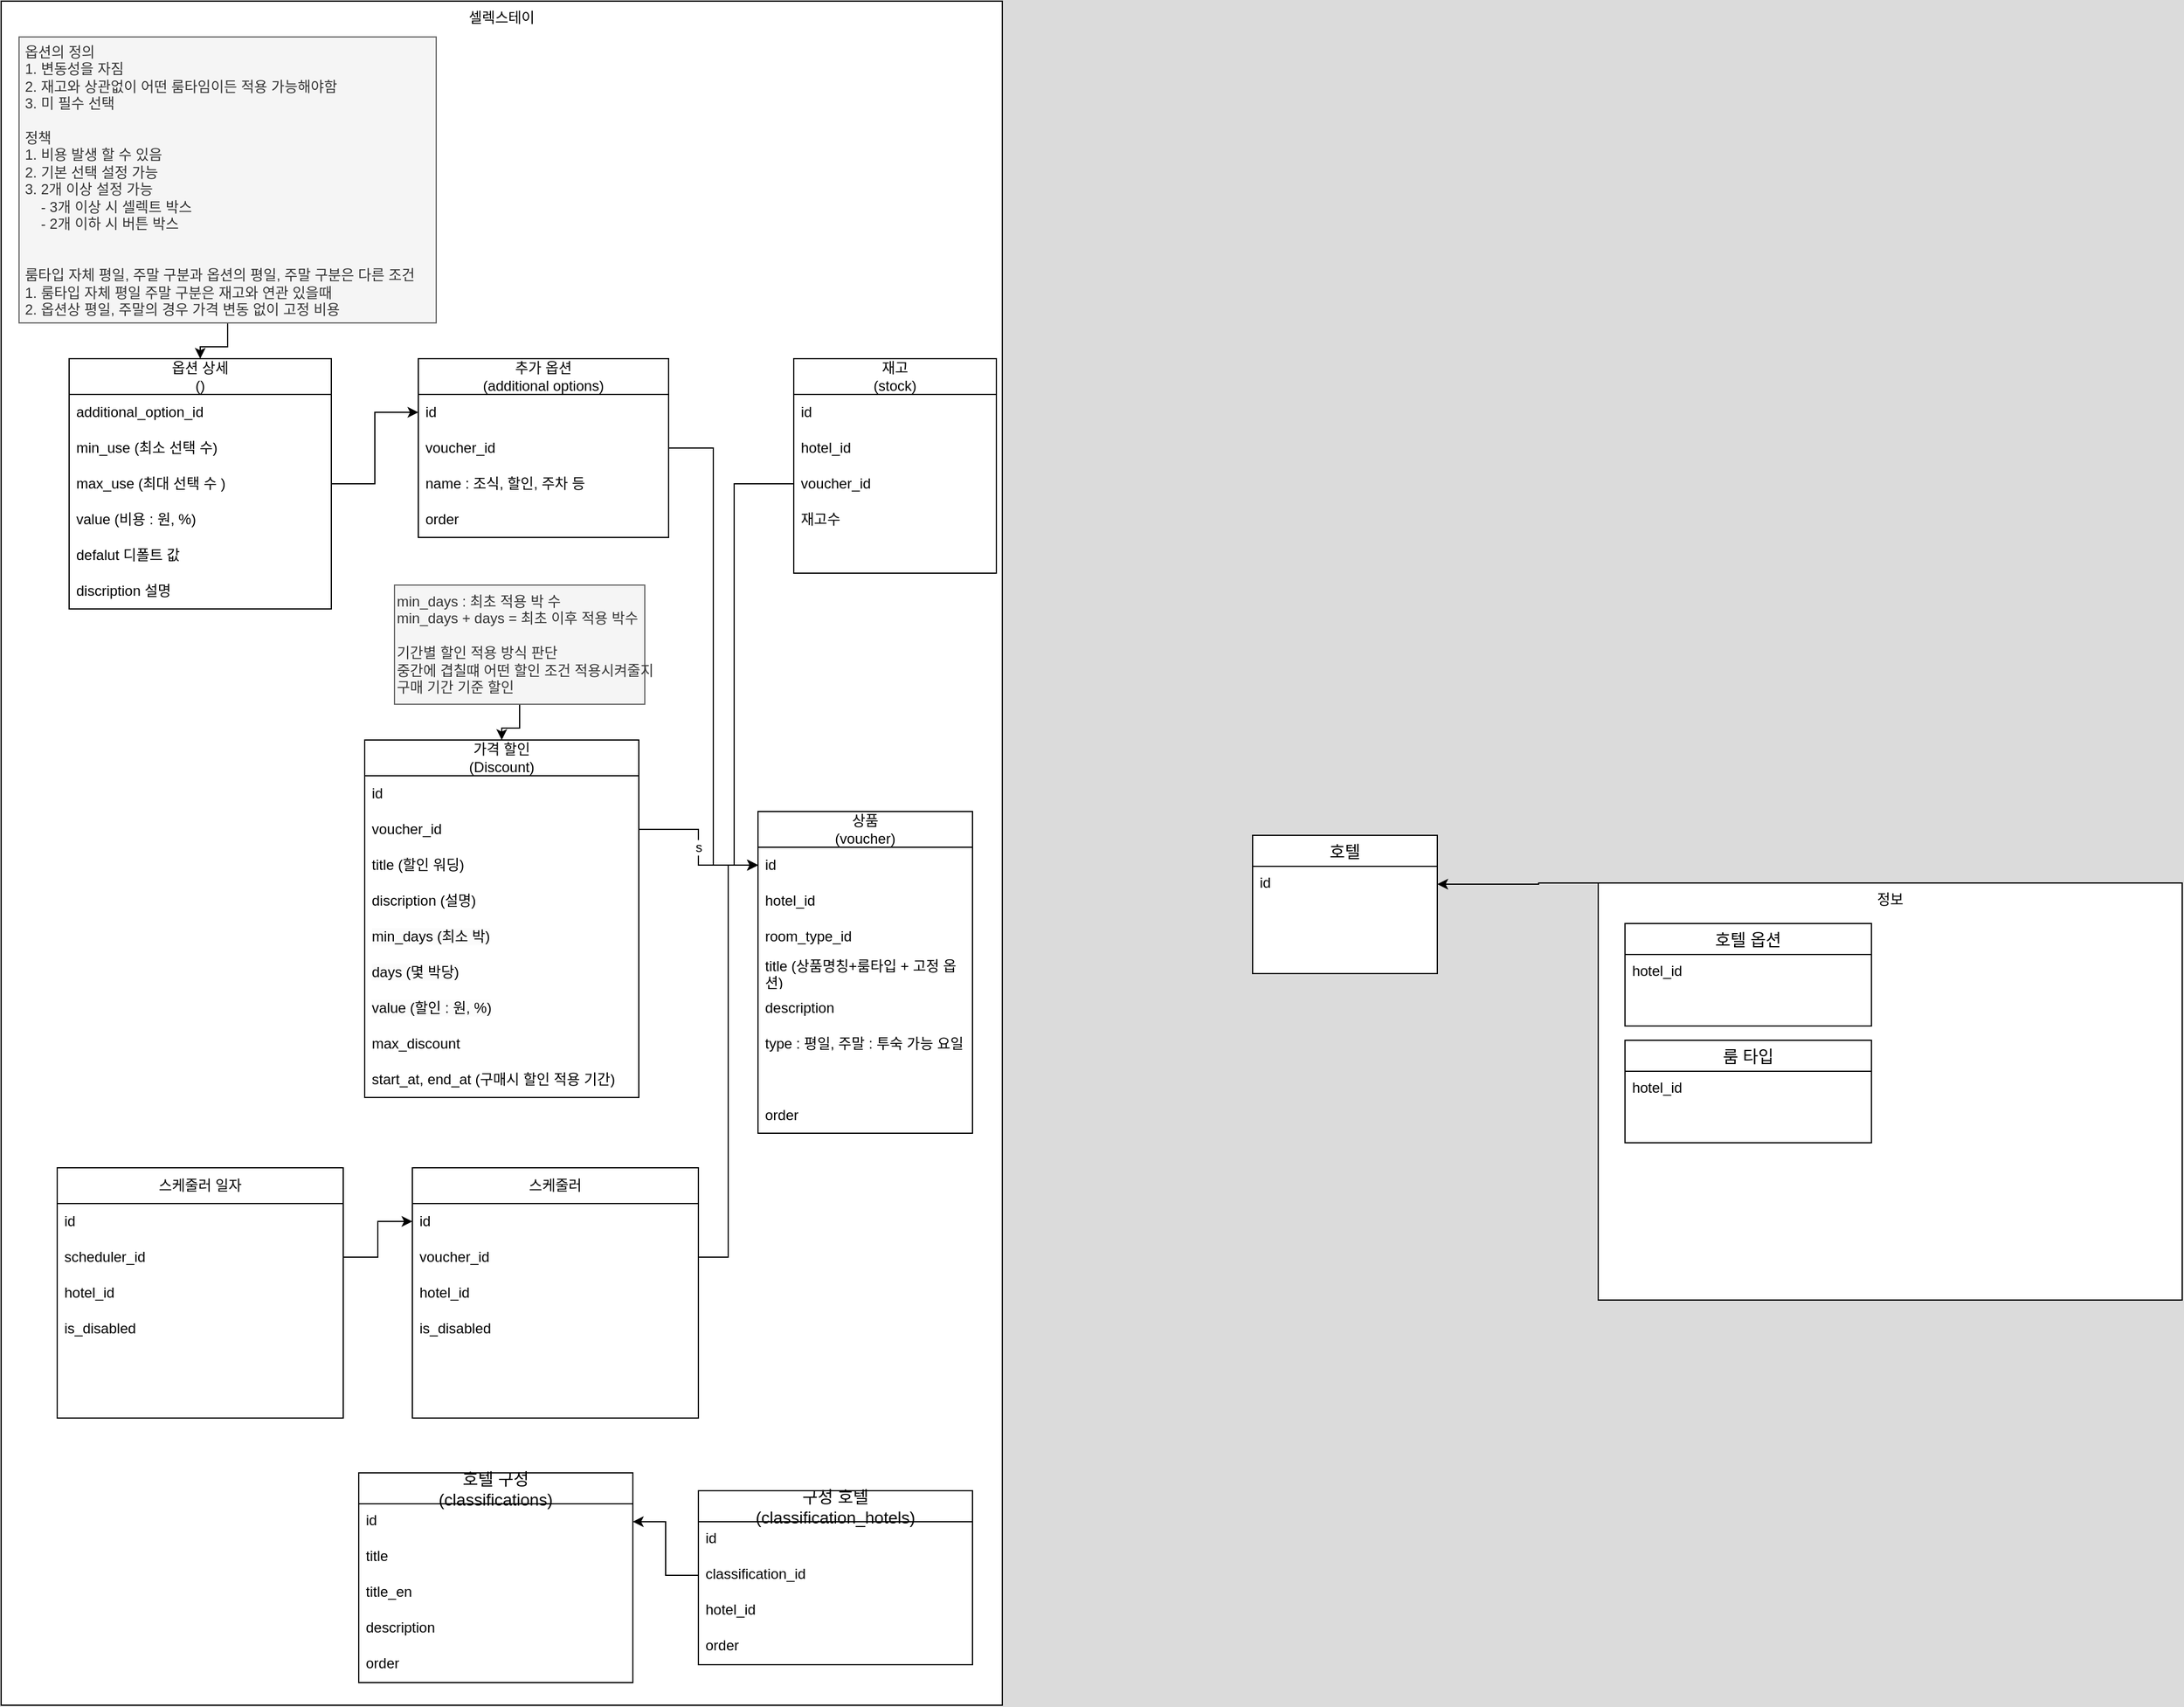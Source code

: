 <mxfile version="21.6.8" type="github">
  <diagram name="페이지-1" id="y-S1PTLIUPCFTGaCikYn">
    <mxGraphModel dx="1614" dy="1855" grid="1" gridSize="10" guides="1" tooltips="1" connect="1" arrows="1" fold="1" page="1" pageScale="1" pageWidth="827" pageHeight="1169" background="#DBDBDB" math="0" shadow="0">
      <root>
        <mxCell id="0" />
        <mxCell id="1" parent="0" />
        <mxCell id="qrLeTjBu-Ae9pymuF5rT-1" value="셀렉스테이" style="rounded=0;whiteSpace=wrap;html=1;verticalAlign=top;" parent="1" vertex="1">
          <mxGeometry x="-580" y="-350" width="840" height="1430" as="geometry" />
        </mxCell>
        <mxCell id="qrLeTjBu-Ae9pymuF5rT-2" value="호텔" style="swimlane;fontStyle=0;childLayout=stackLayout;horizontal=1;startSize=26;horizontalStack=0;resizeParent=1;resizeParentMax=0;resizeLast=0;collapsible=1;marginBottom=0;align=center;fontSize=14;flipH=1;rounded=0;swimlaneFillColor=default;" parent="1" vertex="1">
          <mxGeometry x="470" y="350" width="155" height="116" as="geometry" />
        </mxCell>
        <mxCell id="qrLeTjBu-Ae9pymuF5rT-3" value="id" style="text;strokeColor=none;fillColor=none;spacingLeft=4;spacingRight=4;overflow=hidden;rotatable=0;points=[[0,0.5],[1,0.5]];portConstraint=eastwest;fontSize=12;" parent="qrLeTjBu-Ae9pymuF5rT-2" vertex="1">
          <mxGeometry y="26" width="155" height="30" as="geometry" />
        </mxCell>
        <mxCell id="qrLeTjBu-Ae9pymuF5rT-4" style="text;strokeColor=none;fillColor=none;spacingLeft=4;spacingRight=4;overflow=hidden;rotatable=0;points=[[0,0.5],[1,0.5]];portConstraint=eastwest;fontSize=12;" parent="qrLeTjBu-Ae9pymuF5rT-2" vertex="1">
          <mxGeometry y="56" width="155" height="30" as="geometry" />
        </mxCell>
        <mxCell id="qrLeTjBu-Ae9pymuF5rT-5" style="text;strokeColor=none;fillColor=none;spacingLeft=4;spacingRight=4;overflow=hidden;rotatable=0;points=[[0,0.5],[1,0.5]];portConstraint=eastwest;fontSize=12;" parent="qrLeTjBu-Ae9pymuF5rT-2" vertex="1">
          <mxGeometry y="86" width="155" height="30" as="geometry" />
        </mxCell>
        <mxCell id="qrLeTjBu-Ae9pymuF5rT-15" value="호텔 구성&#xa;(classifications)" style="swimlane;fontStyle=0;childLayout=stackLayout;horizontal=1;startSize=26;horizontalStack=0;resizeParent=1;resizeParentMax=0;resizeLast=0;collapsible=1;marginBottom=0;align=center;fontSize=14;" parent="1" vertex="1">
          <mxGeometry x="-280" y="885" width="230" height="176" as="geometry">
            <mxRectangle x="-110" y="350" width="200" height="30" as="alternateBounds" />
          </mxGeometry>
        </mxCell>
        <mxCell id="qrLeTjBu-Ae9pymuF5rT-16" value="id" style="text;strokeColor=none;fillColor=none;spacingLeft=4;spacingRight=4;overflow=hidden;rotatable=0;points=[[0,0.5],[1,0.5]];portConstraint=eastwest;fontSize=12;" parent="qrLeTjBu-Ae9pymuF5rT-15" vertex="1">
          <mxGeometry y="26" width="230" height="30" as="geometry" />
        </mxCell>
        <mxCell id="qrLeTjBu-Ae9pymuF5rT-17" value="title" style="text;strokeColor=none;fillColor=none;spacingLeft=4;spacingRight=4;overflow=hidden;rotatable=0;points=[[0,0.5],[1,0.5]];portConstraint=eastwest;fontSize=12;" parent="qrLeTjBu-Ae9pymuF5rT-15" vertex="1">
          <mxGeometry y="56" width="230" height="30" as="geometry" />
        </mxCell>
        <mxCell id="qrLeTjBu-Ae9pymuF5rT-18" value="title_en" style="text;strokeColor=none;fillColor=none;spacingLeft=4;spacingRight=4;overflow=hidden;rotatable=0;points=[[0,0.5],[1,0.5]];portConstraint=eastwest;fontSize=12;" parent="qrLeTjBu-Ae9pymuF5rT-15" vertex="1">
          <mxGeometry y="86" width="230" height="30" as="geometry" />
        </mxCell>
        <mxCell id="qrLeTjBu-Ae9pymuF5rT-19" value="description" style="text;strokeColor=none;fillColor=none;spacingLeft=4;spacingRight=4;overflow=hidden;rotatable=0;points=[[0,0.5],[1,0.5]];portConstraint=eastwest;fontSize=12;" parent="qrLeTjBu-Ae9pymuF5rT-15" vertex="1">
          <mxGeometry y="116" width="230" height="30" as="geometry" />
        </mxCell>
        <mxCell id="qrLeTjBu-Ae9pymuF5rT-20" value="order" style="text;strokeColor=none;fillColor=none;spacingLeft=4;spacingRight=4;overflow=hidden;rotatable=0;points=[[0,0.5],[1,0.5]];portConstraint=eastwest;fontSize=12;" parent="qrLeTjBu-Ae9pymuF5rT-15" vertex="1">
          <mxGeometry y="146" width="230" height="30" as="geometry" />
        </mxCell>
        <mxCell id="qrLeTjBu-Ae9pymuF5rT-21" value="구성 호텔&#xa;(classification_hotels)" style="swimlane;fontStyle=0;childLayout=stackLayout;horizontal=1;startSize=26;horizontalStack=0;resizeParent=1;resizeParentMax=0;resizeLast=0;collapsible=1;marginBottom=0;align=center;fontSize=14;" parent="1" vertex="1">
          <mxGeometry x="5" y="900" width="230" height="146" as="geometry">
            <mxRectangle x="-110" y="350" width="200" height="30" as="alternateBounds" />
          </mxGeometry>
        </mxCell>
        <mxCell id="qrLeTjBu-Ae9pymuF5rT-22" value="id" style="text;strokeColor=none;fillColor=none;spacingLeft=4;spacingRight=4;overflow=hidden;rotatable=0;points=[[0,0.5],[1,0.5]];portConstraint=eastwest;fontSize=12;" parent="qrLeTjBu-Ae9pymuF5rT-21" vertex="1">
          <mxGeometry y="26" width="230" height="30" as="geometry" />
        </mxCell>
        <mxCell id="qrLeTjBu-Ae9pymuF5rT-23" value="classification_id" style="text;strokeColor=none;fillColor=none;spacingLeft=4;spacingRight=4;overflow=hidden;rotatable=0;points=[[0,0.5],[1,0.5]];portConstraint=eastwest;fontSize=12;" parent="qrLeTjBu-Ae9pymuF5rT-21" vertex="1">
          <mxGeometry y="56" width="230" height="30" as="geometry" />
        </mxCell>
        <mxCell id="qrLeTjBu-Ae9pymuF5rT-24" value="hotel_id" style="text;strokeColor=none;fillColor=none;spacingLeft=4;spacingRight=4;overflow=hidden;rotatable=0;points=[[0,0.5],[1,0.5]];portConstraint=eastwest;fontSize=12;" parent="qrLeTjBu-Ae9pymuF5rT-21" vertex="1">
          <mxGeometry y="86" width="230" height="30" as="geometry" />
        </mxCell>
        <mxCell id="qrLeTjBu-Ae9pymuF5rT-25" value="order" style="text;strokeColor=none;fillColor=none;spacingLeft=4;spacingRight=4;overflow=hidden;rotatable=0;points=[[0,0.5],[1,0.5]];portConstraint=eastwest;fontSize=12;" parent="qrLeTjBu-Ae9pymuF5rT-21" vertex="1">
          <mxGeometry y="116" width="230" height="30" as="geometry" />
        </mxCell>
        <mxCell id="qrLeTjBu-Ae9pymuF5rT-26" style="edgeStyle=orthogonalEdgeStyle;rounded=0;orthogonalLoop=1;jettySize=auto;html=1;entryX=1;entryY=0.5;entryDx=0;entryDy=0;exitX=0;exitY=0.5;exitDx=0;exitDy=0;" parent="1" source="qrLeTjBu-Ae9pymuF5rT-23" target="qrLeTjBu-Ae9pymuF5rT-16" edge="1">
          <mxGeometry relative="1" as="geometry" />
        </mxCell>
        <mxCell id="qrLeTjBu-Ae9pymuF5rT-28" value="" style="edgeStyle=orthogonalEdgeStyle;rounded=0;orthogonalLoop=1;jettySize=auto;html=1;exitX=0;exitY=0;exitDx=0;exitDy=0;" parent="1" source="qrLeTjBu-Ae9pymuF5rT-8" target="qrLeTjBu-Ae9pymuF5rT-3" edge="1">
          <mxGeometry relative="1" as="geometry">
            <Array as="points">
              <mxPoint x="710" y="390" />
            </Array>
          </mxGeometry>
        </mxCell>
        <mxCell id="qrLeTjBu-Ae9pymuF5rT-29" value="추가 옵션&lt;br&gt;(additional options)" style="swimlane;fontStyle=0;childLayout=stackLayout;horizontal=1;startSize=30;horizontalStack=0;resizeParent=1;resizeParentMax=0;resizeLast=0;collapsible=1;marginBottom=0;whiteSpace=wrap;html=1;" parent="1" vertex="1">
          <mxGeometry x="-230" y="-50" width="210" height="150" as="geometry" />
        </mxCell>
        <mxCell id="qrLeTjBu-Ae9pymuF5rT-30" value="id" style="text;strokeColor=none;fillColor=none;align=left;verticalAlign=middle;spacingLeft=4;spacingRight=4;overflow=hidden;points=[[0,0.5],[1,0.5]];portConstraint=eastwest;rotatable=0;whiteSpace=wrap;html=1;" parent="qrLeTjBu-Ae9pymuF5rT-29" vertex="1">
          <mxGeometry y="30" width="210" height="30" as="geometry" />
        </mxCell>
        <mxCell id="qrLeTjBu-Ae9pymuF5rT-31" value="voucher_id" style="text;strokeColor=none;fillColor=none;align=left;verticalAlign=middle;spacingLeft=4;spacingRight=4;overflow=hidden;points=[[0,0.5],[1,0.5]];portConstraint=eastwest;rotatable=0;whiteSpace=wrap;html=1;" parent="qrLeTjBu-Ae9pymuF5rT-29" vertex="1">
          <mxGeometry y="60" width="210" height="30" as="geometry" />
        </mxCell>
        <mxCell id="qrLeTjBu-Ae9pymuF5rT-32" value="name : 조식, 할인, 주차 등" style="text;strokeColor=none;fillColor=none;align=left;verticalAlign=middle;spacingLeft=4;spacingRight=4;overflow=hidden;points=[[0,0.5],[1,0.5]];portConstraint=eastwest;rotatable=0;whiteSpace=wrap;html=1;" parent="qrLeTjBu-Ae9pymuF5rT-29" vertex="1">
          <mxGeometry y="90" width="210" height="30" as="geometry" />
        </mxCell>
        <mxCell id="qrLeTjBu-Ae9pymuF5rT-56" value="order" style="text;strokeColor=none;fillColor=none;align=left;verticalAlign=middle;spacingLeft=4;spacingRight=4;overflow=hidden;points=[[0,0.5],[1,0.5]];portConstraint=eastwest;rotatable=0;whiteSpace=wrap;html=1;" parent="qrLeTjBu-Ae9pymuF5rT-29" vertex="1">
          <mxGeometry y="120" width="210" height="30" as="geometry" />
        </mxCell>
        <mxCell id="qrLeTjBu-Ae9pymuF5rT-33" value="상품&lt;br&gt;(voucher)" style="swimlane;fontStyle=0;childLayout=stackLayout;horizontal=1;startSize=30;horizontalStack=0;resizeParent=1;resizeParentMax=0;resizeLast=0;collapsible=1;marginBottom=0;whiteSpace=wrap;html=1;" parent="1" vertex="1">
          <mxGeometry x="55" y="330" width="180" height="270" as="geometry" />
        </mxCell>
        <mxCell id="qrLeTjBu-Ae9pymuF5rT-34" value="id" style="text;strokeColor=none;fillColor=none;align=left;verticalAlign=middle;spacingLeft=4;spacingRight=4;overflow=hidden;points=[[0,0.5],[1,0.5]];portConstraint=eastwest;rotatable=0;whiteSpace=wrap;html=1;" parent="qrLeTjBu-Ae9pymuF5rT-33" vertex="1">
          <mxGeometry y="30" width="180" height="30" as="geometry" />
        </mxCell>
        <mxCell id="qrLeTjBu-Ae9pymuF5rT-35" value="hotel_id" style="text;strokeColor=none;fillColor=none;align=left;verticalAlign=middle;spacingLeft=4;spacingRight=4;overflow=hidden;points=[[0,0.5],[1,0.5]];portConstraint=eastwest;rotatable=0;whiteSpace=wrap;html=1;" parent="qrLeTjBu-Ae9pymuF5rT-33" vertex="1">
          <mxGeometry y="60" width="180" height="30" as="geometry" />
        </mxCell>
        <mxCell id="_AvtWLBcrE-bu84miZi--43" value="room_type_id" style="text;strokeColor=none;fillColor=none;align=left;verticalAlign=middle;spacingLeft=4;spacingRight=4;overflow=hidden;points=[[0,0.5],[1,0.5]];portConstraint=eastwest;rotatable=0;whiteSpace=wrap;html=1;" vertex="1" parent="qrLeTjBu-Ae9pymuF5rT-33">
          <mxGeometry y="90" width="180" height="30" as="geometry" />
        </mxCell>
        <mxCell id="_AvtWLBcrE-bu84miZi--42" value="title (상품명칭+룸타입 + 고정 옵션)" style="text;strokeColor=none;fillColor=none;align=left;verticalAlign=middle;spacingLeft=4;spacingRight=4;overflow=hidden;points=[[0,0.5],[1,0.5]];portConstraint=eastwest;rotatable=0;whiteSpace=wrap;html=1;" vertex="1" parent="qrLeTjBu-Ae9pymuF5rT-33">
          <mxGeometry y="120" width="180" height="30" as="geometry" />
        </mxCell>
        <mxCell id="_AvtWLBcrE-bu84miZi--49" value="description" style="text;strokeColor=none;fillColor=none;align=left;verticalAlign=middle;spacingLeft=4;spacingRight=4;overflow=hidden;points=[[0,0.5],[1,0.5]];portConstraint=eastwest;rotatable=0;whiteSpace=wrap;html=1;" vertex="1" parent="qrLeTjBu-Ae9pymuF5rT-33">
          <mxGeometry y="150" width="180" height="30" as="geometry" />
        </mxCell>
        <mxCell id="_AvtWLBcrE-bu84miZi--51" value="type : 평일, 주말 : 투숙 가능 요일" style="text;strokeColor=none;fillColor=none;align=left;verticalAlign=middle;spacingLeft=4;spacingRight=4;overflow=hidden;points=[[0,0.5],[1,0.5]];portConstraint=eastwest;rotatable=0;whiteSpace=wrap;html=1;" vertex="1" parent="qrLeTjBu-Ae9pymuF5rT-33">
          <mxGeometry y="180" width="180" height="30" as="geometry" />
        </mxCell>
        <mxCell id="_AvtWLBcrE-bu84miZi--50" style="text;strokeColor=none;fillColor=none;align=left;verticalAlign=middle;spacingLeft=4;spacingRight=4;overflow=hidden;points=[[0,0.5],[1,0.5]];portConstraint=eastwest;rotatable=0;whiteSpace=wrap;html=1;" vertex="1" parent="qrLeTjBu-Ae9pymuF5rT-33">
          <mxGeometry y="210" width="180" height="30" as="geometry" />
        </mxCell>
        <mxCell id="qrLeTjBu-Ae9pymuF5rT-55" value="order" style="text;strokeColor=none;fillColor=none;align=left;verticalAlign=middle;spacingLeft=4;spacingRight=4;overflow=hidden;points=[[0,0.5],[1,0.5]];portConstraint=eastwest;rotatable=0;whiteSpace=wrap;html=1;" parent="qrLeTjBu-Ae9pymuF5rT-33" vertex="1">
          <mxGeometry y="240" width="180" height="30" as="geometry" />
        </mxCell>
        <mxCell id="qrLeTjBu-Ae9pymuF5rT-38" style="edgeStyle=orthogonalEdgeStyle;rounded=0;orthogonalLoop=1;jettySize=auto;html=1;entryX=0;entryY=0.5;entryDx=0;entryDy=0;" parent="1" source="qrLeTjBu-Ae9pymuF5rT-39" target="qrLeTjBu-Ae9pymuF5rT-30" edge="1">
          <mxGeometry relative="1" as="geometry" />
        </mxCell>
        <mxCell id="qrLeTjBu-Ae9pymuF5rT-39" value="옵션 상세&lt;br&gt;()" style="swimlane;fontStyle=0;childLayout=stackLayout;horizontal=1;startSize=30;horizontalStack=0;resizeParent=1;resizeParentMax=0;resizeLast=0;collapsible=1;marginBottom=0;whiteSpace=wrap;html=1;" parent="1" vertex="1">
          <mxGeometry x="-523" y="-50" width="220" height="210" as="geometry" />
        </mxCell>
        <mxCell id="qrLeTjBu-Ae9pymuF5rT-40" value="additional_option_id" style="text;strokeColor=none;fillColor=none;align=left;verticalAlign=middle;spacingLeft=4;spacingRight=4;overflow=hidden;points=[[0,0.5],[1,0.5]];portConstraint=eastwest;rotatable=0;whiteSpace=wrap;html=1;" parent="qrLeTjBu-Ae9pymuF5rT-39" vertex="1">
          <mxGeometry y="30" width="220" height="30" as="geometry" />
        </mxCell>
        <mxCell id="qrLeTjBu-Ae9pymuF5rT-41" value="min_use (최소 선택 수)" style="text;strokeColor=none;fillColor=none;align=left;verticalAlign=middle;spacingLeft=4;spacingRight=4;overflow=hidden;points=[[0,0.5],[1,0.5]];portConstraint=eastwest;rotatable=0;whiteSpace=wrap;html=1;" parent="qrLeTjBu-Ae9pymuF5rT-39" vertex="1">
          <mxGeometry y="60" width="220" height="30" as="geometry" />
        </mxCell>
        <mxCell id="qrLeTjBu-Ae9pymuF5rT-42" value="max_use (최대 선택 수 )" style="text;strokeColor=none;fillColor=none;align=left;verticalAlign=middle;spacingLeft=4;spacingRight=4;overflow=hidden;points=[[0,0.5],[1,0.5]];portConstraint=eastwest;rotatable=0;whiteSpace=wrap;html=1;" parent="qrLeTjBu-Ae9pymuF5rT-39" vertex="1">
          <mxGeometry y="90" width="220" height="30" as="geometry" />
        </mxCell>
        <mxCell id="qrLeTjBu-Ae9pymuF5rT-43" value="value (비용 : 원, %)" style="text;strokeColor=none;fillColor=none;align=left;verticalAlign=middle;spacingLeft=4;spacingRight=4;overflow=hidden;points=[[0,0.5],[1,0.5]];portConstraint=eastwest;rotatable=0;whiteSpace=wrap;html=1;" parent="qrLeTjBu-Ae9pymuF5rT-39" vertex="1">
          <mxGeometry y="120" width="220" height="30" as="geometry" />
        </mxCell>
        <mxCell id="3JElpp8tTer-i9fu_fp9-2" value="defalut 디폴트 값" style="text;strokeColor=none;fillColor=none;align=left;verticalAlign=middle;spacingLeft=4;spacingRight=4;overflow=hidden;points=[[0,0.5],[1,0.5]];portConstraint=eastwest;rotatable=0;whiteSpace=wrap;html=1;" parent="qrLeTjBu-Ae9pymuF5rT-39" vertex="1">
          <mxGeometry y="150" width="220" height="30" as="geometry" />
        </mxCell>
        <mxCell id="_AvtWLBcrE-bu84miZi--1" value="discription 설명" style="text;strokeColor=none;fillColor=none;align=left;verticalAlign=middle;spacingLeft=4;spacingRight=4;overflow=hidden;points=[[0,0.5],[1,0.5]];portConstraint=eastwest;rotatable=0;whiteSpace=wrap;html=1;" vertex="1" parent="qrLeTjBu-Ae9pymuF5rT-39">
          <mxGeometry y="180" width="220" height="30" as="geometry" />
        </mxCell>
        <mxCell id="qrLeTjBu-Ae9pymuF5rT-47" value="재고&lt;br&gt;(stock)" style="swimlane;fontStyle=0;childLayout=stackLayout;horizontal=1;startSize=30;horizontalStack=0;resizeParent=1;resizeParentMax=0;resizeLast=0;collapsible=1;marginBottom=0;whiteSpace=wrap;html=1;" parent="1" vertex="1">
          <mxGeometry x="85" y="-50" width="170" height="180" as="geometry" />
        </mxCell>
        <mxCell id="qrLeTjBu-Ae9pymuF5rT-48" value="id" style="text;strokeColor=none;fillColor=none;align=left;verticalAlign=middle;spacingLeft=4;spacingRight=4;overflow=hidden;points=[[0,0.5],[1,0.5]];portConstraint=eastwest;rotatable=0;whiteSpace=wrap;html=1;" parent="qrLeTjBu-Ae9pymuF5rT-47" vertex="1">
          <mxGeometry y="30" width="170" height="30" as="geometry" />
        </mxCell>
        <mxCell id="qrLeTjBu-Ae9pymuF5rT-49" value="hotel_id" style="text;strokeColor=none;fillColor=none;align=left;verticalAlign=middle;spacingLeft=4;spacingRight=4;overflow=hidden;points=[[0,0.5],[1,0.5]];portConstraint=eastwest;rotatable=0;whiteSpace=wrap;html=1;" parent="qrLeTjBu-Ae9pymuF5rT-47" vertex="1">
          <mxGeometry y="60" width="170" height="30" as="geometry" />
        </mxCell>
        <mxCell id="qrLeTjBu-Ae9pymuF5rT-50" value="voucher_id" style="text;strokeColor=none;fillColor=none;align=left;verticalAlign=middle;spacingLeft=4;spacingRight=4;overflow=hidden;points=[[0,0.5],[1,0.5]];portConstraint=eastwest;rotatable=0;whiteSpace=wrap;html=1;" parent="qrLeTjBu-Ae9pymuF5rT-47" vertex="1">
          <mxGeometry y="90" width="170" height="30" as="geometry" />
        </mxCell>
        <mxCell id="qrLeTjBu-Ae9pymuF5rT-51" value="재고수" style="text;strokeColor=none;fillColor=none;align=left;verticalAlign=middle;spacingLeft=4;spacingRight=4;overflow=hidden;points=[[0,0.5],[1,0.5]];portConstraint=eastwest;rotatable=0;whiteSpace=wrap;html=1;" parent="qrLeTjBu-Ae9pymuF5rT-47" vertex="1">
          <mxGeometry y="120" width="170" height="30" as="geometry" />
        </mxCell>
        <mxCell id="qrLeTjBu-Ae9pymuF5rT-52" style="text;strokeColor=none;fillColor=none;align=left;verticalAlign=middle;spacingLeft=4;spacingRight=4;overflow=hidden;points=[[0,0.5],[1,0.5]];portConstraint=eastwest;rotatable=0;whiteSpace=wrap;html=1;" parent="qrLeTjBu-Ae9pymuF5rT-47" vertex="1">
          <mxGeometry y="150" width="170" height="30" as="geometry" />
        </mxCell>
        <mxCell id="qrLeTjBu-Ae9pymuF5rT-8" value="정보" style="rounded=0;whiteSpace=wrap;html=1;container=0;align=center;verticalAlign=top;" parent="1" vertex="1">
          <mxGeometry x="760" y="390" width="490" height="350" as="geometry" />
        </mxCell>
        <mxCell id="qrLeTjBu-Ae9pymuF5rT-58" value="" style="group" parent="1" vertex="1" connectable="0">
          <mxGeometry x="782.439" y="424" width="206.832" height="86" as="geometry" />
        </mxCell>
        <mxCell id="qrLeTjBu-Ae9pymuF5rT-12" value="hotel_id" style="text;strokeColor=none;fillColor=none;spacingLeft=4;spacingRight=4;overflow=hidden;rotatable=0;points=[[0,0.5],[1,0.5]];portConstraint=eastwest;fontSize=12;" parent="qrLeTjBu-Ae9pymuF5rT-58" vertex="1">
          <mxGeometry y="26" width="206.832" height="30" as="geometry" />
        </mxCell>
        <mxCell id="qrLeTjBu-Ae9pymuF5rT-14" value="호텔 옵션" style="swimlane;fontStyle=0;childLayout=stackLayout;horizontal=1;startSize=26;horizontalStack=0;resizeParent=1;resizeParentMax=0;resizeLast=0;collapsible=1;marginBottom=0;align=center;fontSize=14;flipH=1;container=1;" parent="qrLeTjBu-Ae9pymuF5rT-58" vertex="1">
          <mxGeometry width="206.832" height="86" as="geometry" />
        </mxCell>
        <mxCell id="qrLeTjBu-Ae9pymuF5rT-59" value="" style="group" parent="1" vertex="1" connectable="0">
          <mxGeometry x="782.439" y="522" width="206.832" height="86" as="geometry" />
        </mxCell>
        <mxCell id="qrLeTjBu-Ae9pymuF5rT-9" value="룸 타입" style="swimlane;fontStyle=0;childLayout=stackLayout;horizontal=1;startSize=26;horizontalStack=0;resizeParent=1;resizeParentMax=0;resizeLast=0;collapsible=1;marginBottom=0;align=center;fontSize=14;flipH=1;container=0;" parent="qrLeTjBu-Ae9pymuF5rT-59" vertex="1">
          <mxGeometry width="206.832" height="86" as="geometry" />
        </mxCell>
        <mxCell id="qrLeTjBu-Ae9pymuF5rT-10" value="hotel_id" style="text;strokeColor=none;fillColor=none;spacingLeft=4;spacingRight=4;overflow=hidden;rotatable=0;points=[[0,0.5],[1,0.5]];portConstraint=eastwest;fontSize=12;" parent="qrLeTjBu-Ae9pymuF5rT-59" vertex="1">
          <mxGeometry y="26" width="206.832" height="30" as="geometry" />
        </mxCell>
        <mxCell id="qrLeTjBu-Ae9pymuF5rT-11" style="text;strokeColor=none;fillColor=none;spacingLeft=4;spacingRight=4;overflow=hidden;rotatable=0;points=[[0,0.5],[1,0.5]];portConstraint=eastwest;fontSize=12;" parent="qrLeTjBu-Ae9pymuF5rT-59" vertex="1">
          <mxGeometry y="56" width="206.832" height="30" as="geometry" />
        </mxCell>
        <mxCell id="_AvtWLBcrE-bu84miZi--5" value="가격 할인&lt;br&gt;(Discount)" style="swimlane;fontStyle=0;childLayout=stackLayout;horizontal=1;startSize=30;horizontalStack=0;resizeParent=1;resizeParentMax=0;resizeLast=0;collapsible=1;marginBottom=0;whiteSpace=wrap;html=1;" vertex="1" parent="1">
          <mxGeometry x="-275" y="270" width="230" height="300" as="geometry" />
        </mxCell>
        <mxCell id="_AvtWLBcrE-bu84miZi--6" value="id" style="text;strokeColor=none;fillColor=none;align=left;verticalAlign=middle;spacingLeft=4;spacingRight=4;overflow=hidden;points=[[0,0.5],[1,0.5]];portConstraint=eastwest;rotatable=0;whiteSpace=wrap;html=1;" vertex="1" parent="_AvtWLBcrE-bu84miZi--5">
          <mxGeometry y="30" width="230" height="30" as="geometry" />
        </mxCell>
        <mxCell id="_AvtWLBcrE-bu84miZi--7" value="voucher_id" style="text;strokeColor=none;fillColor=none;align=left;verticalAlign=middle;spacingLeft=4;spacingRight=4;overflow=hidden;points=[[0,0.5],[1,0.5]];portConstraint=eastwest;rotatable=0;whiteSpace=wrap;html=1;" vertex="1" parent="_AvtWLBcrE-bu84miZi--5">
          <mxGeometry y="60" width="230" height="30" as="geometry" />
        </mxCell>
        <mxCell id="_AvtWLBcrE-bu84miZi--47" value="title (할인 워딩)" style="text;strokeColor=none;fillColor=none;align=left;verticalAlign=middle;spacingLeft=4;spacingRight=4;overflow=hidden;points=[[0,0.5],[1,0.5]];portConstraint=eastwest;rotatable=0;whiteSpace=wrap;html=1;" vertex="1" parent="_AvtWLBcrE-bu84miZi--5">
          <mxGeometry y="90" width="230" height="30" as="geometry" />
        </mxCell>
        <mxCell id="_AvtWLBcrE-bu84miZi--48" value="discription (설명)&amp;nbsp;" style="text;strokeColor=none;fillColor=none;align=left;verticalAlign=middle;spacingLeft=4;spacingRight=4;overflow=hidden;points=[[0,0.5],[1,0.5]];portConstraint=eastwest;rotatable=0;whiteSpace=wrap;html=1;" vertex="1" parent="_AvtWLBcrE-bu84miZi--5">
          <mxGeometry y="120" width="230" height="30" as="geometry" />
        </mxCell>
        <mxCell id="_AvtWLBcrE-bu84miZi--17" value="&lt;meta charset=&quot;utf-8&quot;&gt;&lt;span style=&quot;color: rgb(0, 0, 0); font-family: Helvetica; font-size: 12px; font-style: normal; font-variant-ligatures: normal; font-variant-caps: normal; font-weight: 400; letter-spacing: normal; orphans: 2; text-align: left; text-indent: 0px; text-transform: none; widows: 2; word-spacing: 0px; -webkit-text-stroke-width: 0px; background-color: rgb(251, 251, 251); text-decoration-thickness: initial; text-decoration-style: initial; text-decoration-color: initial; float: none; display: inline !important;&quot;&gt;min_days (최소 박)&lt;/span&gt;" style="text;strokeColor=none;fillColor=none;align=left;verticalAlign=middle;spacingLeft=4;spacingRight=4;overflow=hidden;points=[[0,0.5],[1,0.5]];portConstraint=eastwest;rotatable=0;whiteSpace=wrap;html=1;" vertex="1" parent="_AvtWLBcrE-bu84miZi--5">
          <mxGeometry y="150" width="230" height="30" as="geometry" />
        </mxCell>
        <mxCell id="_AvtWLBcrE-bu84miZi--21" value="&lt;meta charset=&quot;utf-8&quot;&gt;&lt;span style=&quot;color: rgb(0, 0, 0); font-family: Helvetica; font-size: 12px; font-style: normal; font-variant-ligatures: normal; font-variant-caps: normal; font-weight: 400; letter-spacing: normal; orphans: 2; text-align: left; text-indent: 0px; text-transform: none; widows: 2; word-spacing: 0px; -webkit-text-stroke-width: 0px; background-color: rgb(251, 251, 251); text-decoration-thickness: initial; text-decoration-style: initial; text-decoration-color: initial; float: none; display: inline !important;&quot;&gt;days (몇 박당)&lt;/span&gt;" style="text;strokeColor=none;fillColor=none;align=left;verticalAlign=middle;spacingLeft=4;spacingRight=4;overflow=hidden;points=[[0,0.5],[1,0.5]];portConstraint=eastwest;rotatable=0;whiteSpace=wrap;html=1;" vertex="1" parent="_AvtWLBcrE-bu84miZi--5">
          <mxGeometry y="180" width="230" height="30" as="geometry" />
        </mxCell>
        <mxCell id="_AvtWLBcrE-bu84miZi--22" value="&lt;span style=&quot;color: rgb(0, 0, 0); font-family: Helvetica; font-size: 12px; font-style: normal; font-variant-ligatures: normal; font-variant-caps: normal; font-weight: 400; letter-spacing: normal; orphans: 2; text-align: left; text-indent: 0px; text-transform: none; widows: 2; word-spacing: 0px; -webkit-text-stroke-width: 0px; background-color: rgb(251, 251, 251); text-decoration-thickness: initial; text-decoration-style: initial; text-decoration-color: initial; float: none; display: inline !important;&quot;&gt;value (할인 : 원, %)&lt;/span&gt;" style="text;strokeColor=none;fillColor=none;align=left;verticalAlign=middle;spacingLeft=4;spacingRight=4;overflow=hidden;points=[[0,0.5],[1,0.5]];portConstraint=eastwest;rotatable=0;whiteSpace=wrap;html=1;" vertex="1" parent="_AvtWLBcrE-bu84miZi--5">
          <mxGeometry y="210" width="230" height="30" as="geometry" />
        </mxCell>
        <mxCell id="_AvtWLBcrE-bu84miZi--20" value="max_discount" style="text;strokeColor=none;fillColor=none;align=left;verticalAlign=middle;spacingLeft=4;spacingRight=4;overflow=hidden;points=[[0,0.5],[1,0.5]];portConstraint=eastwest;rotatable=0;whiteSpace=wrap;html=1;" vertex="1" parent="_AvtWLBcrE-bu84miZi--5">
          <mxGeometry y="240" width="230" height="30" as="geometry" />
        </mxCell>
        <mxCell id="_AvtWLBcrE-bu84miZi--41" value="start_at, end_at (구매시 할인 적용 기간)" style="text;strokeColor=none;fillColor=none;align=left;verticalAlign=middle;spacingLeft=4;spacingRight=4;overflow=hidden;points=[[0,0.5],[1,0.5]];portConstraint=eastwest;rotatable=0;whiteSpace=wrap;html=1;" vertex="1" parent="_AvtWLBcrE-bu84miZi--5">
          <mxGeometry y="270" width="230" height="30" as="geometry" />
        </mxCell>
        <mxCell id="_AvtWLBcrE-bu84miZi--10" value="s" style="edgeStyle=orthogonalEdgeStyle;rounded=0;orthogonalLoop=1;jettySize=auto;html=1;entryX=0;entryY=0.5;entryDx=0;entryDy=0;" edge="1" parent="1" source="_AvtWLBcrE-bu84miZi--7" target="qrLeTjBu-Ae9pymuF5rT-34">
          <mxGeometry relative="1" as="geometry" />
        </mxCell>
        <mxCell id="_AvtWLBcrE-bu84miZi--46" style="edgeStyle=orthogonalEdgeStyle;rounded=0;orthogonalLoop=1;jettySize=auto;html=1;entryX=0.5;entryY=0;entryDx=0;entryDy=0;" edge="1" parent="1" source="_AvtWLBcrE-bu84miZi--23" target="_AvtWLBcrE-bu84miZi--5">
          <mxGeometry relative="1" as="geometry" />
        </mxCell>
        <mxCell id="_AvtWLBcrE-bu84miZi--23" value="min_days : 최초 적용 박 수&lt;br&gt;min_days + days = 최초 이후 적용 박수&lt;br&gt;&lt;br&gt;기간별 할인 적용 방식 판단&lt;br&gt;중간에 겹칠떄 어떤 할인 조건 적용시켜줄지&lt;br&gt;구매 기간 기준 할인" style="text;strokeColor=#666666;fillColor=#f5f5f5;html=1;fontSize=12;fontStyle=0;verticalAlign=top;align=left;fontColor=#333333;" vertex="1" parent="1">
          <mxGeometry x="-250" y="140" width="210" height="100" as="geometry" />
        </mxCell>
        <mxCell id="_AvtWLBcrE-bu84miZi--25" style="edgeStyle=orthogonalEdgeStyle;rounded=0;orthogonalLoop=1;jettySize=auto;html=1;" edge="1" parent="1" source="qrLeTjBu-Ae9pymuF5rT-31" target="qrLeTjBu-Ae9pymuF5rT-34">
          <mxGeometry relative="1" as="geometry" />
        </mxCell>
        <mxCell id="_AvtWLBcrE-bu84miZi--26" style="edgeStyle=orthogonalEdgeStyle;rounded=0;orthogonalLoop=1;jettySize=auto;html=1;entryX=0;entryY=0.5;entryDx=0;entryDy=0;" edge="1" parent="1" source="qrLeTjBu-Ae9pymuF5rT-50" target="qrLeTjBu-Ae9pymuF5rT-34">
          <mxGeometry relative="1" as="geometry" />
        </mxCell>
        <mxCell id="_AvtWLBcrE-bu84miZi--32" value="스케줄러" style="swimlane;fontStyle=0;childLayout=stackLayout;horizontal=1;startSize=30;horizontalStack=0;resizeParent=1;resizeParentMax=0;resizeLast=0;collapsible=1;marginBottom=0;whiteSpace=wrap;html=1;" vertex="1" parent="1">
          <mxGeometry x="-235" y="629" width="240" height="210" as="geometry" />
        </mxCell>
        <mxCell id="_AvtWLBcrE-bu84miZi--52" value="id" style="text;strokeColor=none;fillColor=none;align=left;verticalAlign=middle;spacingLeft=4;spacingRight=4;overflow=hidden;points=[[0,0.5],[1,0.5]];portConstraint=eastwest;rotatable=0;whiteSpace=wrap;html=1;" vertex="1" parent="_AvtWLBcrE-bu84miZi--32">
          <mxGeometry y="30" width="240" height="30" as="geometry" />
        </mxCell>
        <mxCell id="_AvtWLBcrE-bu84miZi--33" value="voucher_id" style="text;strokeColor=none;fillColor=none;align=left;verticalAlign=middle;spacingLeft=4;spacingRight=4;overflow=hidden;points=[[0,0.5],[1,0.5]];portConstraint=eastwest;rotatable=0;whiteSpace=wrap;html=1;" vertex="1" parent="_AvtWLBcrE-bu84miZi--32">
          <mxGeometry y="60" width="240" height="30" as="geometry" />
        </mxCell>
        <mxCell id="_AvtWLBcrE-bu84miZi--34" value="hotel_id" style="text;strokeColor=none;fillColor=none;align=left;verticalAlign=middle;spacingLeft=4;spacingRight=4;overflow=hidden;points=[[0,0.5],[1,0.5]];portConstraint=eastwest;rotatable=0;whiteSpace=wrap;html=1;" vertex="1" parent="_AvtWLBcrE-bu84miZi--32">
          <mxGeometry y="90" width="240" height="30" as="geometry" />
        </mxCell>
        <mxCell id="_AvtWLBcrE-bu84miZi--55" value="is_disabled" style="text;strokeColor=none;fillColor=none;align=left;verticalAlign=middle;spacingLeft=4;spacingRight=4;overflow=hidden;points=[[0,0.5],[1,0.5]];portConstraint=eastwest;rotatable=0;whiteSpace=wrap;html=1;" vertex="1" parent="_AvtWLBcrE-bu84miZi--32">
          <mxGeometry y="120" width="240" height="30" as="geometry" />
        </mxCell>
        <mxCell id="_AvtWLBcrE-bu84miZi--54" style="text;strokeColor=none;fillColor=none;align=left;verticalAlign=middle;spacingLeft=4;spacingRight=4;overflow=hidden;points=[[0,0.5],[1,0.5]];portConstraint=eastwest;rotatable=0;whiteSpace=wrap;html=1;" vertex="1" parent="_AvtWLBcrE-bu84miZi--32">
          <mxGeometry y="150" width="240" height="30" as="geometry" />
        </mxCell>
        <mxCell id="_AvtWLBcrE-bu84miZi--53" style="text;strokeColor=none;fillColor=none;align=left;verticalAlign=middle;spacingLeft=4;spacingRight=4;overflow=hidden;points=[[0,0.5],[1,0.5]];portConstraint=eastwest;rotatable=0;whiteSpace=wrap;html=1;" vertex="1" parent="_AvtWLBcrE-bu84miZi--32">
          <mxGeometry y="180" width="240" height="30" as="geometry" />
        </mxCell>
        <mxCell id="_AvtWLBcrE-bu84miZi--36" style="edgeStyle=orthogonalEdgeStyle;rounded=0;orthogonalLoop=1;jettySize=auto;html=1;" edge="1" parent="1" source="_AvtWLBcrE-bu84miZi--33" target="qrLeTjBu-Ae9pymuF5rT-34">
          <mxGeometry relative="1" as="geometry" />
        </mxCell>
        <mxCell id="_AvtWLBcrE-bu84miZi--40" style="edgeStyle=orthogonalEdgeStyle;rounded=0;orthogonalLoop=1;jettySize=auto;html=1;" edge="1" parent="1" source="_AvtWLBcrE-bu84miZi--39" target="qrLeTjBu-Ae9pymuF5rT-39">
          <mxGeometry relative="1" as="geometry" />
        </mxCell>
        <mxCell id="_AvtWLBcrE-bu84miZi--39" value="&lt;h1&gt;&lt;div style=&quot;border-color: var(--border-color); font-size: 12px;&quot;&gt;&lt;span style=&quot;font-weight: normal;&quot;&gt;옵션의 정의&lt;/span&gt;&lt;/div&gt;&lt;div style=&quot;border-color: var(--border-color); font-size: 12px;&quot;&gt;&lt;span style=&quot;font-weight: normal;&quot;&gt;1. 변동성을 자짐&lt;/span&gt;&lt;/div&gt;&lt;div style=&quot;border-color: var(--border-color); font-size: 12px;&quot;&gt;&lt;span style=&quot;border-color: var(--border-color); font-weight: normal;&quot;&gt;2. 재고와 상관없이 어떤 룸타임이든 적용 가능해야함&lt;/span&gt;&lt;/div&gt;&lt;div style=&quot;border-color: var(--border-color); font-size: 12px;&quot;&gt;&lt;span style=&quot;font-weight: normal;&quot;&gt;3. 미 필수 선택&lt;br style=&quot;border-color: var(--border-color);&quot;&gt;&lt;br style=&quot;border-color: var(--border-color);&quot;&gt;정책&lt;/span&gt;&lt;/div&gt;&lt;div style=&quot;border-color: var(--border-color); font-size: 12px;&quot;&gt;&lt;span style=&quot;font-weight: normal;&quot;&gt;1. 비용 발생 할 수 있음&lt;/span&gt;&lt;/div&gt;&lt;div style=&quot;border-color: var(--border-color); font-size: 12px;&quot;&gt;&lt;span style=&quot;font-weight: normal;&quot;&gt;2. 기본 선택 설정 가능&lt;/span&gt;&lt;/div&gt;&lt;div style=&quot;border-color: var(--border-color); font-size: 12px;&quot;&gt;&lt;span style=&quot;font-weight: normal;&quot;&gt;3. 2개 이상 설정 가능&amp;nbsp;&lt;/span&gt;&lt;/div&gt;&lt;div style=&quot;border-color: var(--border-color); font-size: 12px;&quot;&gt;&lt;span style=&quot;font-weight: normal;&quot;&gt;&amp;nbsp; &amp;nbsp; - 3개 이상 시 셀렉트 박스&lt;/span&gt;&lt;/div&gt;&lt;div style=&quot;border-color: var(--border-color); font-size: 12px;&quot;&gt;&lt;span style=&quot;font-weight: normal;&quot;&gt;&amp;nbsp; &amp;nbsp; - 2개 이하 시 버튼 박스&lt;/span&gt;&lt;/div&gt;&lt;div style=&quot;border-color: var(--border-color); font-size: 12px;&quot;&gt;&lt;span style=&quot;font-weight: normal;&quot;&gt;&lt;br style=&quot;border-color: var(--border-color);&quot;&gt;&lt;/span&gt;&lt;/div&gt;&lt;div style=&quot;border-color: var(--border-color); font-size: 12px;&quot;&gt;&lt;span style=&quot;font-weight: normal;&quot;&gt;&lt;br style=&quot;border-color: var(--border-color);&quot;&gt;&lt;/span&gt;&lt;/div&gt;&lt;div style=&quot;border-color: var(--border-color); font-size: 12px;&quot;&gt;&lt;span style=&quot;font-weight: normal;&quot;&gt;룸타입 자체 평일, 주말 구분과 옵션의 평일, 주말 구분은 다른 조건&amp;nbsp;&lt;/span&gt;&lt;/div&gt;&lt;div style=&quot;border-color: var(--border-color); font-size: 12px;&quot;&gt;&lt;span style=&quot;font-weight: normal;&quot;&gt;1. 룸타입 자체 평일 주말 구분은 재고와 연관 있을때&lt;/span&gt;&lt;/div&gt;&lt;div style=&quot;border-color: var(--border-color); font-size: 12px;&quot;&gt;&lt;span style=&quot;font-weight: normal;&quot;&gt;2. 옵션상 평일, 주말의 경우 가격 변동 없이 고정 비용&lt;/span&gt;&lt;/div&gt;&lt;div style=&quot;border-color: var(--border-color); font-size: 12px;&quot;&gt;&lt;br style=&quot;border-color: var(--border-color); font-size: 12px; color: rgb(51, 51, 51);&quot;&gt;&lt;/div&gt;&lt;/h1&gt;" style="text;html=1;strokeColor=#666666;fillColor=#f5f5f5;spacing=5;spacingTop=-20;whiteSpace=wrap;overflow=hidden;rounded=0;fontStyle=0;fontColor=#333333;" vertex="1" parent="1">
          <mxGeometry x="-565" y="-320" width="350" height="240" as="geometry" />
        </mxCell>
        <mxCell id="_AvtWLBcrE-bu84miZi--56" value="스케줄러 일자" style="swimlane;fontStyle=0;childLayout=stackLayout;horizontal=1;startSize=30;horizontalStack=0;resizeParent=1;resizeParentMax=0;resizeLast=0;collapsible=1;marginBottom=0;whiteSpace=wrap;html=1;" vertex="1" parent="1">
          <mxGeometry x="-533" y="629" width="240" height="210" as="geometry" />
        </mxCell>
        <mxCell id="_AvtWLBcrE-bu84miZi--57" value="id" style="text;strokeColor=none;fillColor=none;align=left;verticalAlign=middle;spacingLeft=4;spacingRight=4;overflow=hidden;points=[[0,0.5],[1,0.5]];portConstraint=eastwest;rotatable=0;whiteSpace=wrap;html=1;" vertex="1" parent="_AvtWLBcrE-bu84miZi--56">
          <mxGeometry y="30" width="240" height="30" as="geometry" />
        </mxCell>
        <mxCell id="_AvtWLBcrE-bu84miZi--58" value="scheduler_id" style="text;strokeColor=none;fillColor=none;align=left;verticalAlign=middle;spacingLeft=4;spacingRight=4;overflow=hidden;points=[[0,0.5],[1,0.5]];portConstraint=eastwest;rotatable=0;whiteSpace=wrap;html=1;" vertex="1" parent="_AvtWLBcrE-bu84miZi--56">
          <mxGeometry y="60" width="240" height="30" as="geometry" />
        </mxCell>
        <mxCell id="_AvtWLBcrE-bu84miZi--59" value="hotel_id" style="text;strokeColor=none;fillColor=none;align=left;verticalAlign=middle;spacingLeft=4;spacingRight=4;overflow=hidden;points=[[0,0.5],[1,0.5]];portConstraint=eastwest;rotatable=0;whiteSpace=wrap;html=1;" vertex="1" parent="_AvtWLBcrE-bu84miZi--56">
          <mxGeometry y="90" width="240" height="30" as="geometry" />
        </mxCell>
        <mxCell id="_AvtWLBcrE-bu84miZi--60" value="is_disabled" style="text;strokeColor=none;fillColor=none;align=left;verticalAlign=middle;spacingLeft=4;spacingRight=4;overflow=hidden;points=[[0,0.5],[1,0.5]];portConstraint=eastwest;rotatable=0;whiteSpace=wrap;html=1;" vertex="1" parent="_AvtWLBcrE-bu84miZi--56">
          <mxGeometry y="120" width="240" height="30" as="geometry" />
        </mxCell>
        <mxCell id="_AvtWLBcrE-bu84miZi--61" style="text;strokeColor=none;fillColor=none;align=left;verticalAlign=middle;spacingLeft=4;spacingRight=4;overflow=hidden;points=[[0,0.5],[1,0.5]];portConstraint=eastwest;rotatable=0;whiteSpace=wrap;html=1;" vertex="1" parent="_AvtWLBcrE-bu84miZi--56">
          <mxGeometry y="150" width="240" height="30" as="geometry" />
        </mxCell>
        <mxCell id="_AvtWLBcrE-bu84miZi--62" style="text;strokeColor=none;fillColor=none;align=left;verticalAlign=middle;spacingLeft=4;spacingRight=4;overflow=hidden;points=[[0,0.5],[1,0.5]];portConstraint=eastwest;rotatable=0;whiteSpace=wrap;html=1;" vertex="1" parent="_AvtWLBcrE-bu84miZi--56">
          <mxGeometry y="180" width="240" height="30" as="geometry" />
        </mxCell>
        <mxCell id="_AvtWLBcrE-bu84miZi--63" style="edgeStyle=orthogonalEdgeStyle;rounded=0;orthogonalLoop=1;jettySize=auto;html=1;" edge="1" parent="1" source="_AvtWLBcrE-bu84miZi--58" target="_AvtWLBcrE-bu84miZi--52">
          <mxGeometry relative="1" as="geometry" />
        </mxCell>
      </root>
    </mxGraphModel>
  </diagram>
</mxfile>
